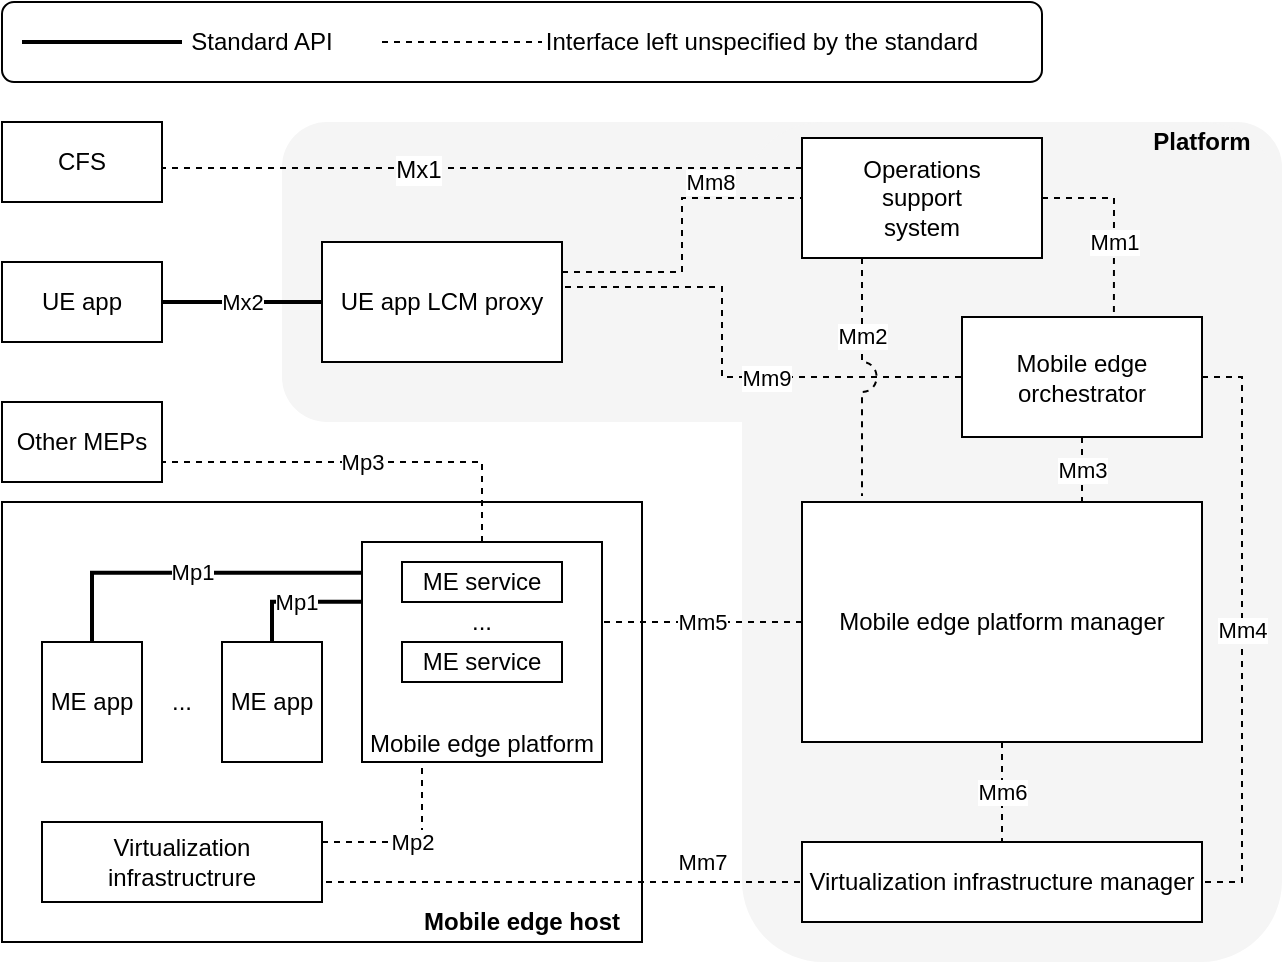<mxfile userAgent="Mozilla/5.0 (Macintosh; Intel Mac OS X 10_14_1) AppleWebKit/537.36 (KHTML, like Gecko) draw.io/8.8.0 Chrome/61.0.316.100 Electron/2.0.2 Safari/537.36" version="9.4.5" editor="www.draw.io" type="device"><diagram id="99e98786-695c-8d49-d1f7-852f4923b5b3" name="Page-1"><mxGraphModel dx="766" dy="601" grid="1" gridSize="10" guides="1" tooltips="1" connect="1" arrows="1" fold="1" page="1" pageScale="1" pageWidth="827" pageHeight="1169" background="#ffffff" math="0" shadow="0"><root><mxCell id="0"/><mxCell id="1" parent="0"/><mxCell id="70" value="" style="rounded=1;whiteSpace=wrap;html=1;strokeWidth=1;" vertex="1" parent="1"><mxGeometry x="120" y="30" width="520" height="40" as="geometry"/></mxCell><mxCell id="48" value="" style="rounded=1;whiteSpace=wrap;html=1;fillColor=#f5f5f5;strokeColor=none;fontColor=#333333;" parent="1" vertex="1"><mxGeometry x="260" y="90" width="500" height="150" as="geometry"/></mxCell><mxCell id="49" value="" style="rounded=1;whiteSpace=wrap;html=1;fillColor=#f5f5f5;strokeColor=none;fontColor=#333333;" parent="1" vertex="1"><mxGeometry x="490" y="90" width="270" height="420" as="geometry"/></mxCell><mxCell id="15" value="" style="rounded=0;whiteSpace=wrap;html=1;" parent="1" vertex="1"><mxGeometry x="120" y="280" width="320" height="220" as="geometry"/></mxCell><mxCell id="4" value="Mx2" style="edgeStyle=orthogonalEdgeStyle;rounded=0;html=1;jettySize=auto;orthogonalLoop=1;endArrow=none;endFill=0;strokeWidth=2;" parent="1" source="2" target="3" edge="1"><mxGeometry relative="1" as="geometry"/></mxCell><mxCell id="2" value="UE app" style="rounded=0;whiteSpace=wrap;html=1;" parent="1" vertex="1"><mxGeometry x="120" y="160" width="80" height="40" as="geometry"/></mxCell><mxCell id="9" value="Mm8" style="edgeStyle=orthogonalEdgeStyle;rounded=0;html=1;exitX=1;exitY=0.25;entryX=0;entryY=0.5;jettySize=auto;orthogonalLoop=1;endArrow=none;endFill=0;dashed=1;" parent="1" source="3" target="5" edge="1"><mxGeometry x="0.407" y="8" relative="1" as="geometry"><mxPoint as="offset"/></mxGeometry></mxCell><mxCell id="10" value="Mm9" style="edgeStyle=orthogonalEdgeStyle;rounded=0;html=1;exitX=1;exitY=0.75;entryX=0;entryY=0.5;jettySize=auto;orthogonalLoop=1;endArrow=none;endFill=0;dashed=1;" parent="1" source="3" target="7" edge="1"><mxGeometry x="0.265" relative="1" as="geometry"><Array as="points"><mxPoint x="480" y="172.5"/><mxPoint x="480" y="217.5"/></Array><mxPoint as="offset"/></mxGeometry></mxCell><mxCell id="3" value="UE app LCM proxy" style="rounded=0;whiteSpace=wrap;html=1;" parent="1" vertex="1"><mxGeometry x="280" y="150" width="120" height="60" as="geometry"/></mxCell><mxCell id="12" value="Mm2" style="edgeStyle=orthogonalEdgeStyle;rounded=0;html=1;exitX=0.25;exitY=1;entryX=0.15;entryY=-0.025;entryPerimeter=0;jettySize=auto;orthogonalLoop=1;endArrow=none;endFill=0;dashed=1;jumpStyle=arc;jumpSize=15;" parent="1" source="5" target="11" edge="1"><mxGeometry x="-0.349" relative="1" as="geometry"><Array as="points"><mxPoint x="550" y="158"/></Array><mxPoint as="offset"/></mxGeometry></mxCell><mxCell id="41" value="Mm1" style="edgeStyle=orthogonalEdgeStyle;rounded=0;html=1;exitX=1;exitY=0.5;entryX=0.633;entryY=-0.008;entryPerimeter=0;endArrow=none;endFill=0;jettySize=auto;orthogonalLoop=1;strokeWidth=1;dashed=1;" parent="1" source="5" target="7" edge="1"><mxGeometry x="0.221" relative="1" as="geometry"><mxPoint as="offset"/></mxGeometry></mxCell><mxCell id="5" value="Operations&lt;br&gt;support&lt;br&gt;system" style="rounded=0;whiteSpace=wrap;html=1;" parent="1" vertex="1"><mxGeometry x="520" y="98" width="120" height="60" as="geometry"/></mxCell><mxCell id="13" value="Mm3" style="edgeStyle=orthogonalEdgeStyle;rounded=0;html=1;exitX=0.5;exitY=1;entryX=0.7;entryY=0.008;entryPerimeter=0;jettySize=auto;orthogonalLoop=1;endArrow=none;endFill=0;dashed=1;" parent="1" source="7" target="11" edge="1"><mxGeometry relative="1" as="geometry"/></mxCell><mxCell id="42" value="Mm4" style="edgeStyle=orthogonalEdgeStyle;rounded=0;html=1;exitX=1;exitY=0.5;entryX=1;entryY=0.5;dashed=1;endArrow=none;endFill=0;jettySize=auto;orthogonalLoop=1;strokeWidth=1;" parent="1" source="7" target="14" edge="1"><mxGeometry relative="1" as="geometry"/></mxCell><mxCell id="7" value="Mobile edge&lt;br&gt;orchestrator&lt;br&gt;" style="rounded=0;whiteSpace=wrap;html=1;" parent="1" vertex="1"><mxGeometry x="600" y="187.5" width="120" height="60" as="geometry"/></mxCell><mxCell id="30" value="Mm5" style="edgeStyle=orthogonalEdgeStyle;rounded=0;html=1;exitX=0;exitY=0.5;jettySize=auto;orthogonalLoop=1;endArrow=none;endFill=0;dashed=1;" parent="1" source="11" target="19" edge="1"><mxGeometry relative="1" as="geometry"><Array as="points"><mxPoint x="470" y="340"/><mxPoint x="470" y="340"/></Array></mxGeometry></mxCell><mxCell id="31" value="Mm6" style="edgeStyle=orthogonalEdgeStyle;rounded=0;html=1;exitX=0.5;exitY=1;entryX=0.5;entryY=0;jettySize=auto;orthogonalLoop=1;endArrow=none;endFill=0;dashed=1;" parent="1" source="11" target="14" edge="1"><mxGeometry relative="1" as="geometry"/></mxCell><mxCell id="11" value="Mobile edge platform manager" style="rounded=0;whiteSpace=wrap;html=1;" parent="1" vertex="1"><mxGeometry x="520" y="280" width="200" height="120" as="geometry"/></mxCell><mxCell id="14" value="Virtualization infrastructure manager" style="rounded=0;whiteSpace=wrap;html=1;" parent="1" vertex="1"><mxGeometry x="520" y="450" width="200" height="40" as="geometry"/></mxCell><mxCell id="56" value="Mp3" style="edgeStyle=orthogonalEdgeStyle;rounded=0;html=1;exitX=0.5;exitY=0;jettySize=auto;orthogonalLoop=1;endArrow=none;endFill=0;dashed=1;" parent="1" source="19" edge="1"><mxGeometry relative="1" as="geometry"><mxPoint x="200" y="260" as="targetPoint"/><Array as="points"><mxPoint x="360" y="260"/><mxPoint x="200" y="260"/></Array></mxGeometry></mxCell><mxCell id="19" value="Mobile edge platform" style="rounded=0;whiteSpace=wrap;html=1;verticalAlign=bottom;" parent="1" vertex="1"><mxGeometry x="300" y="300" width="120" height="110" as="geometry"/></mxCell><mxCell id="28" value="Mp2" style="edgeStyle=orthogonalEdgeStyle;rounded=0;html=1;exitX=1;exitY=0.25;entryX=0.25;entryY=1;jettySize=auto;orthogonalLoop=1;endArrow=none;endFill=0;dashed=1;" parent="1" source="20" target="19" edge="1"><mxGeometry relative="1" as="geometry"/></mxCell><mxCell id="29" value="Mm7" style="edgeStyle=orthogonalEdgeStyle;rounded=0;html=1;exitX=1;exitY=0.5;entryX=0;entryY=0.5;jettySize=auto;orthogonalLoop=1;endArrow=none;endFill=0;dashed=1;" parent="1" source="20" target="14" edge="1"><mxGeometry x="0.6" y="10" relative="1" as="geometry"><Array as="points"><mxPoint x="280" y="470"/><mxPoint x="520" y="470"/></Array><mxPoint as="offset"/></mxGeometry></mxCell><mxCell id="20" value="Virtualization infrastructrure" style="rounded=0;whiteSpace=wrap;html=1;" parent="1" vertex="1"><mxGeometry x="140" y="440" width="140" height="40" as="geometry"/></mxCell><mxCell id="24" value="Mp1" style="edgeStyle=orthogonalEdgeStyle;rounded=0;html=1;exitX=0.5;exitY=0;entryX=0;entryY=0.14;entryPerimeter=0;jettySize=auto;orthogonalLoop=1;endArrow=none;endFill=0;strokeWidth=2;" parent="1" source="21" target="19" edge="1"><mxGeometry relative="1" as="geometry"/></mxCell><mxCell id="21" value="ME app" style="rounded=0;whiteSpace=wrap;html=1;" parent="1" vertex="1"><mxGeometry x="140" y="350" width="50" height="60" as="geometry"/></mxCell><mxCell id="38" value="Mp1" style="edgeStyle=orthogonalEdgeStyle;rounded=0;html=1;exitX=0.5;exitY=0;endArrow=none;endFill=0;jettySize=auto;orthogonalLoop=1;strokeWidth=2;entryX=0.002;entryY=0.272;entryPerimeter=0;" parent="1" source="22" target="19" edge="1"><mxGeometry relative="1" as="geometry"><Array as="points"><mxPoint x="255" y="330"/></Array><mxPoint x="300" y="328" as="targetPoint"/></mxGeometry></mxCell><mxCell id="22" value="ME app" style="rounded=0;whiteSpace=wrap;html=1;" parent="1" vertex="1"><mxGeometry x="230" y="350" width="50" height="60" as="geometry"/></mxCell><mxCell id="32" value="..." style="text;html=1;strokeColor=none;fillColor=none;align=center;verticalAlign=middle;whiteSpace=wrap;rounded=0;" parent="1" vertex="1"><mxGeometry x="190" y="370" width="40" height="20" as="geometry"/></mxCell><mxCell id="33" value="ME service" style="rounded=0;whiteSpace=wrap;html=1;" parent="1" vertex="1"><mxGeometry x="320" y="310" width="80" height="20" as="geometry"/></mxCell><mxCell id="34" value="ME service" style="rounded=0;whiteSpace=wrap;html=1;" parent="1" vertex="1"><mxGeometry x="320" y="350" width="80" height="20" as="geometry"/></mxCell><mxCell id="35" value="..." style="text;html=1;strokeColor=none;fillColor=none;align=center;verticalAlign=middle;whiteSpace=wrap;rounded=0;" parent="1" vertex="1"><mxGeometry x="340" y="330" width="40" height="20" as="geometry"/></mxCell><mxCell id="50" value="&lt;b&gt;Platform&lt;/b&gt;" style="text;html=1;strokeColor=none;fillColor=none;align=center;verticalAlign=middle;whiteSpace=wrap;rounded=0;" parent="1" vertex="1"><mxGeometry x="700" y="90" width="40" height="20" as="geometry"/></mxCell><mxCell id="53" value="&lt;b&gt;Mobile edge host&lt;/b&gt;" style="text;html=1;strokeColor=none;fillColor=none;align=center;verticalAlign=middle;whiteSpace=wrap;rounded=0;" parent="1" vertex="1"><mxGeometry x="330" y="480" width="100" height="20" as="geometry"/></mxCell><mxCell id="58" value="Other MEPs" style="rounded=0;whiteSpace=wrap;html=1;" parent="1" vertex="1"><mxGeometry x="120" y="230" width="80" height="40" as="geometry"/></mxCell><mxCell id="61" style="edgeStyle=orthogonalEdgeStyle;rounded=0;html=1;exitX=1;exitY=0.75;entryX=0;entryY=0.25;dashed=1;endArrow=none;endFill=0;jettySize=auto;orthogonalLoop=1;" parent="1" source="60" target="5" edge="1"><mxGeometry relative="1" as="geometry"><Array as="points"><mxPoint x="200" y="113"/></Array></mxGeometry></mxCell><mxCell id="62" value="Mx1" style="text;html=1;resizable=0;points=[];align=center;verticalAlign=middle;labelBackgroundColor=#ffffff;" parent="61" vertex="1" connectable="0"><mxGeometry x="-0.177" y="-1" relative="1" as="geometry"><mxPoint as="offset"/></mxGeometry></mxCell><mxCell id="60" value="CFS" style="rounded=0;whiteSpace=wrap;html=1;" parent="1" vertex="1"><mxGeometry x="120" y="90" width="80" height="40" as="geometry"/></mxCell><mxCell id="63" value="" style="endArrow=none;html=1;rounded=0;strokeWidth=2;endFill=0;" edge="1" parent="1"><mxGeometry width="50" height="50" relative="1" as="geometry"><mxPoint x="130" y="50" as="sourcePoint"/><mxPoint x="210" y="50" as="targetPoint"/></mxGeometry></mxCell><mxCell id="64" value="" style="endArrow=none;dashed=1;html=1;" edge="1" parent="1"><mxGeometry width="50" height="50" relative="1" as="geometry"><mxPoint x="310.0" y="50" as="sourcePoint"/><mxPoint x="390.0" y="50" as="targetPoint"/></mxGeometry></mxCell><mxCell id="65" value="Standard API" style="text;html=1;strokeColor=none;fillColor=none;align=center;verticalAlign=middle;whiteSpace=wrap;rounded=0;" vertex="1" parent="1"><mxGeometry x="210" y="40" width="80" height="20" as="geometry"/></mxCell><mxCell id="66" value="Interface left unspecified by the standard" style="text;html=1;strokeColor=none;fillColor=none;align=center;verticalAlign=middle;whiteSpace=wrap;rounded=0;" vertex="1" parent="1"><mxGeometry x="390" y="40" width="220" height="20" as="geometry"/></mxCell></root></mxGraphModel></diagram></mxfile>